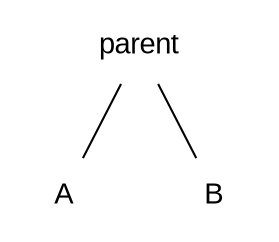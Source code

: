 digraph G {	
  
  node [shape=plaintext; fontname=Arial];
  edge [dir=none]
  
  "parent";
  
  "parent" -> A;
  "parent" -> B;
  
}
